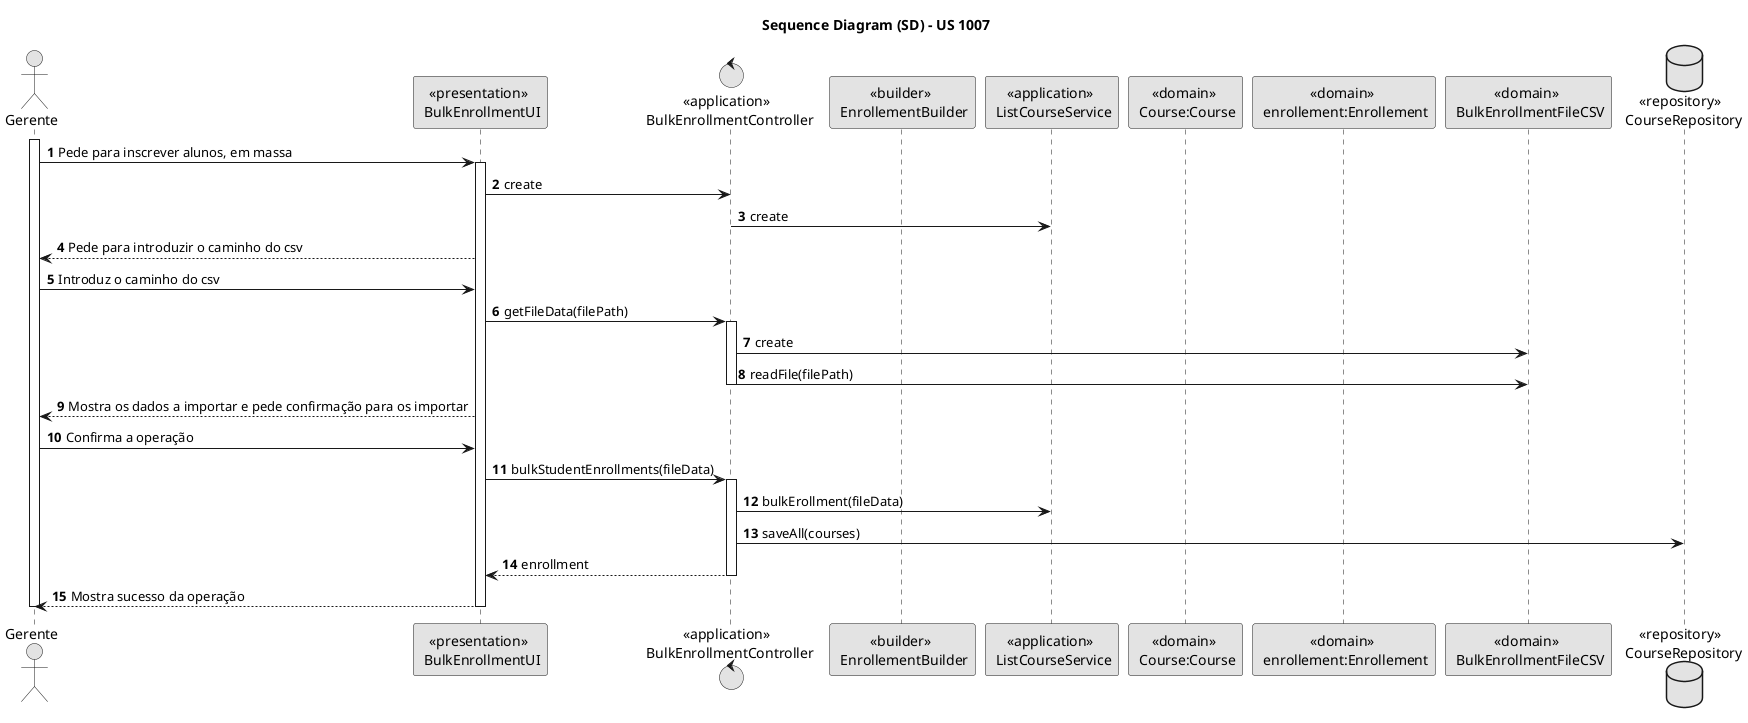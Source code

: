@startuml
skinparam monochrome true
skinparam packageStyle rectangle
skinparam shadowing false

title Sequence Diagram (SD) - US 1007
autonumber

actor "Gerente" as Aluno
participant "<<presentation>> \n BulkEnrollmentUI" as UI
control "<<application>> \n BulkEnrollmentController" as Controller
participant "<<builder>> \n EnrollementBuilder" as Builder
participant "<<application>> \n ListCourseService" as Service
participant "<<domain>> \n Course:Course" as CourseDomain
participant "<<domain>> \n enrollement:Enrollement" as EnrollementDomain
participant "<<domain>> \n BulkEnrollmentFileCSV" as BEF
database "<<repository>> \n CourseRepository" as Repository

activate Aluno

    Aluno -> UI : Pede para inscrever alunos, em massa
    activate UI

    UI -> Controller : create

    Controller -> Service : create

    UI --> Aluno : Pede para introduzir o caminho do csv

    Aluno -> UI : Introduz o caminho do csv

    UI -> Controller : getFileData(filePath)
    activate Controller

    Controller -> BEF : create

    Controller -> BEF : readFile(filePath)

    deactivate Controller

    UI --> Aluno : Mostra os dados a importar e pede confirmação para os importar

    Aluno -> UI : Confirma a operação

    UI -> Controller : bulkStudentEnrollments(fileData)
    activate Controller

    Controller -> Service : bulkErollment(fileData)

    Controller -> Repository : saveAll(courses)

    Controller --> UI : enrollment
    deactivate Controller

    UI --> Aluno : Mostra sucesso da operação
    deactivate UI

deactivate Aluno

@enduml